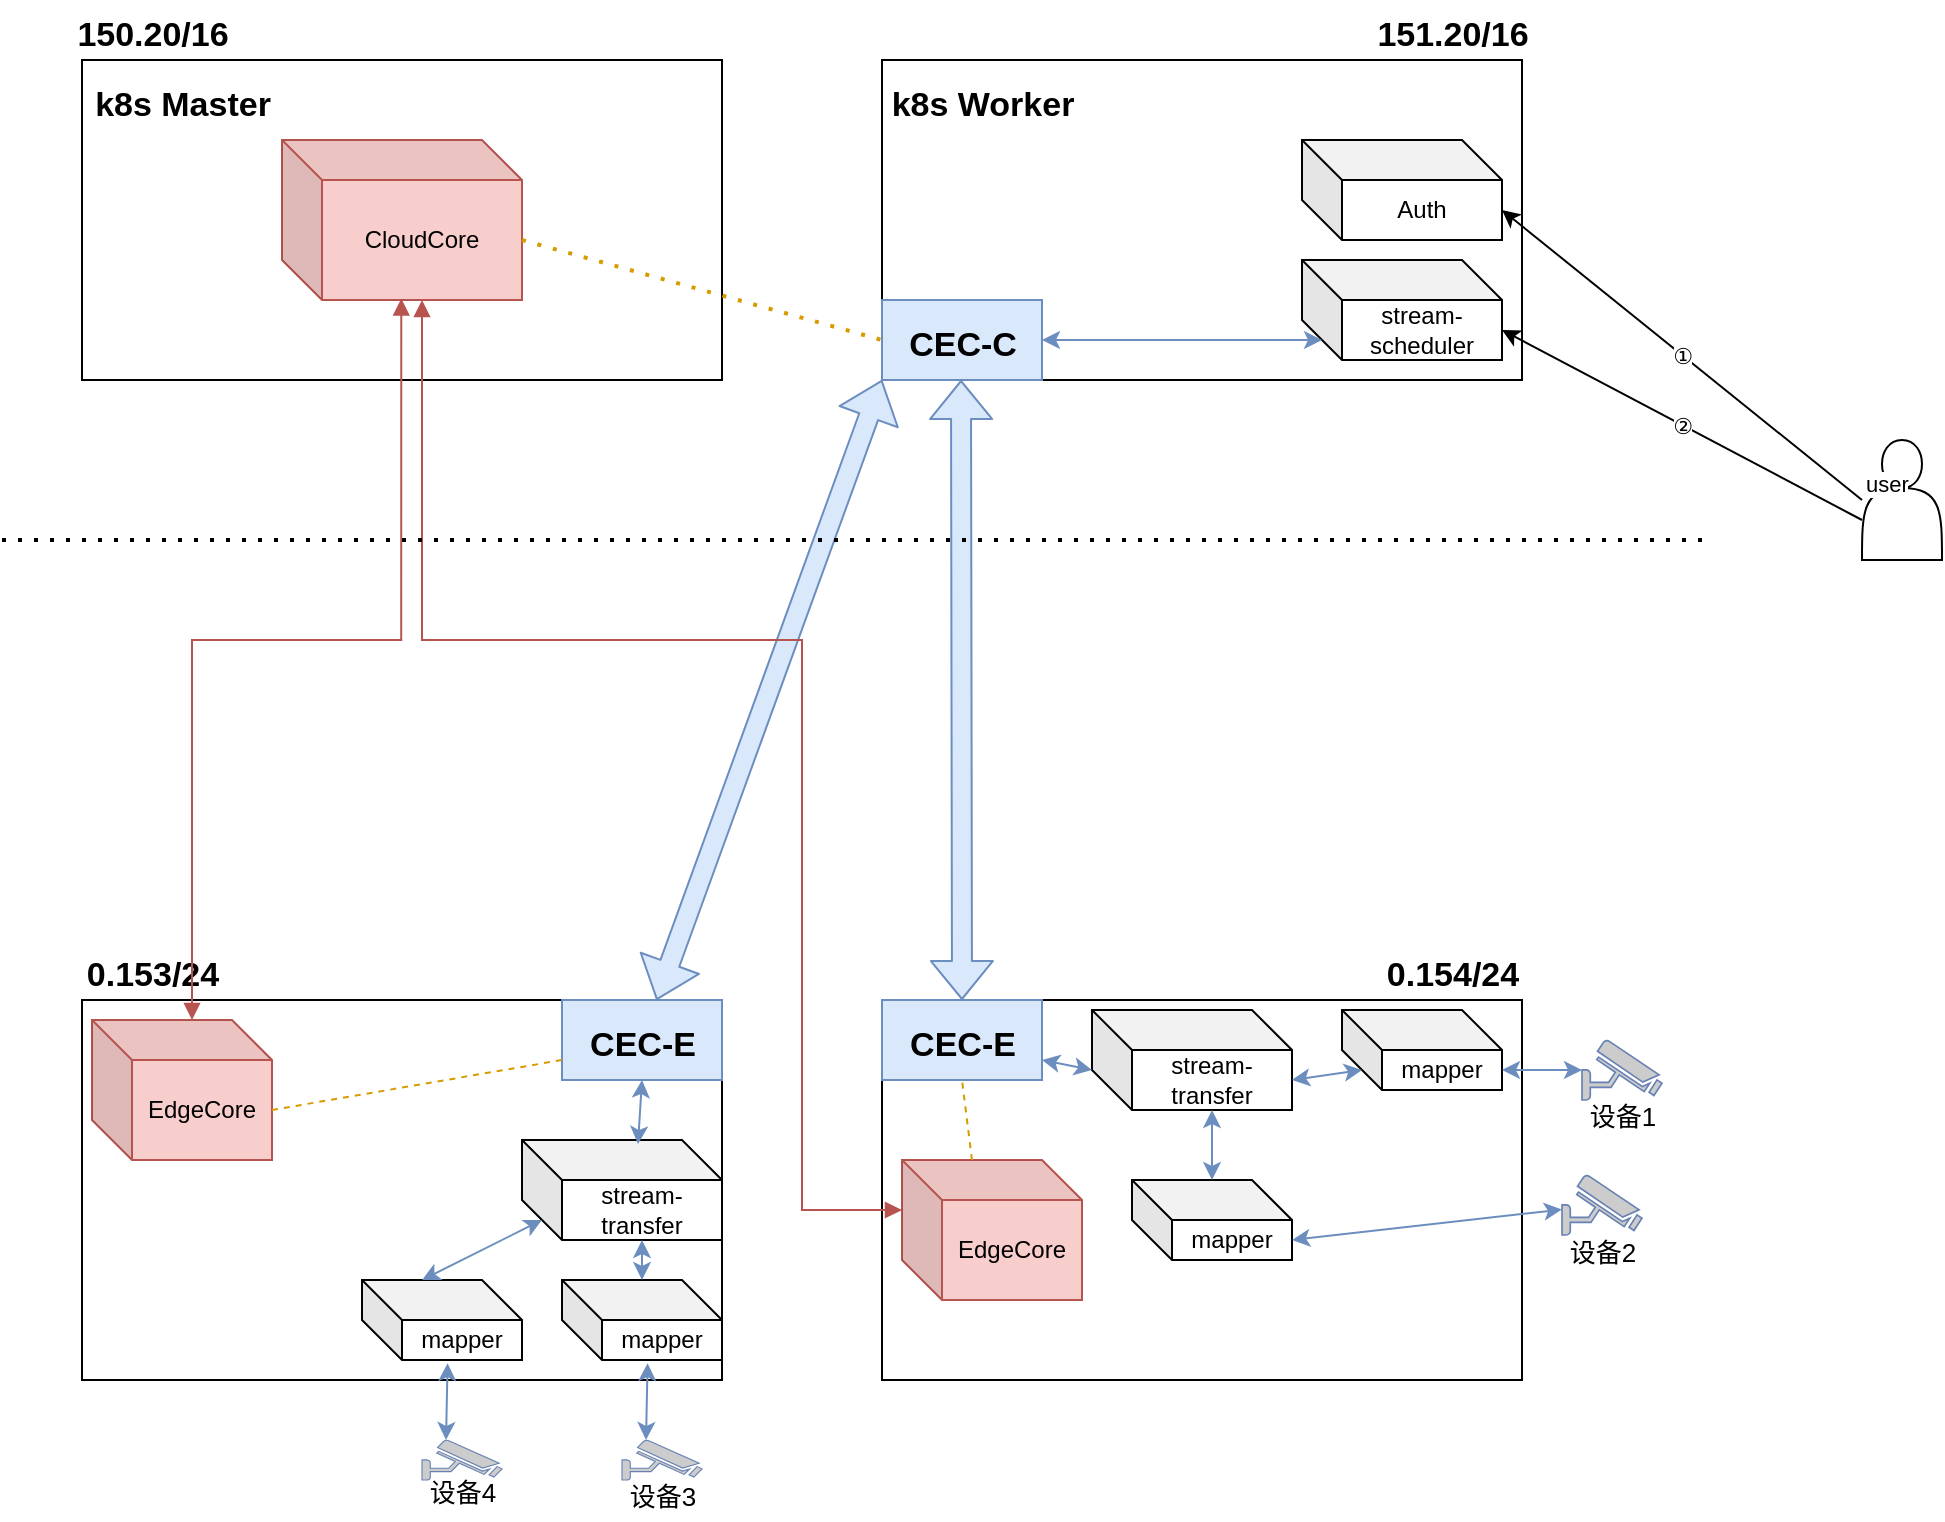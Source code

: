 <mxfile version="14.6.13" type="github">
  <diagram id="Ht1M8jgEwFfnCIfOTk4-" name="Page-1">
    <mxGraphModel dx="1422" dy="1660" grid="1" gridSize="10" guides="1" tooltips="1" connect="1" arrows="1" fold="1" page="1" pageScale="1" pageWidth="1169" pageHeight="827" math="0" shadow="0">
      <root>
        <mxCell id="0" />
        <mxCell id="1" parent="0" />
        <mxCell id="cbANNpYKcoIMHwZbuF66-14" value="" style="rounded=0;whiteSpace=wrap;html=1;" vertex="1" parent="1">
          <mxGeometry x="480" y="-290" width="320" height="190" as="geometry" />
        </mxCell>
        <mxCell id="cbANNpYKcoIMHwZbuF66-17" value="" style="rounded=0;whiteSpace=wrap;html=1;" vertex="1" parent="1">
          <mxGeometry x="480" y="-290" width="80" height="40" as="geometry" />
        </mxCell>
        <mxCell id="cbANNpYKcoIMHwZbuF66-4" value="" style="rounded=0;whiteSpace=wrap;html=1;" vertex="1" parent="1">
          <mxGeometry x="480" y="-760" width="320" height="160" as="geometry" />
        </mxCell>
        <mxCell id="cbANNpYKcoIMHwZbuF66-3" value="" style="rounded=0;whiteSpace=wrap;html=1;" vertex="1" parent="1">
          <mxGeometry x="80" y="-760" width="320" height="160" as="geometry" />
        </mxCell>
        <mxCell id="cbANNpYKcoIMHwZbuF66-1" value="CloudCore" style="shape=cube;whiteSpace=wrap;html=1;boundedLbl=1;backgroundOutline=1;darkOpacity=0.05;darkOpacity2=0.1;fillColor=#f8cecc;strokeColor=#b85450;" vertex="1" parent="1">
          <mxGeometry x="180" y="-720" width="120" height="80" as="geometry" />
        </mxCell>
        <mxCell id="cbANNpYKcoIMHwZbuF66-2" value="stream-scheduler" style="shape=cube;whiteSpace=wrap;html=1;boundedLbl=1;backgroundOutline=1;darkOpacity=0.05;darkOpacity2=0.1;" vertex="1" parent="1">
          <mxGeometry x="690" y="-660" width="100" height="50" as="geometry" />
        </mxCell>
        <mxCell id="cbANNpYKcoIMHwZbuF66-7" value="&lt;font style=&quot;font-size: 17px&quot;&gt;k8s Master&lt;/font&gt;" style="text;strokeColor=none;fillColor=none;html=1;fontSize=24;fontStyle=1;verticalAlign=middle;align=center;" vertex="1" parent="1">
          <mxGeometry x="80" y="-760" width="100" height="40" as="geometry" />
        </mxCell>
        <mxCell id="cbANNpYKcoIMHwZbuF66-8" value="&lt;font style=&quot;font-size: 17px&quot;&gt;k8s Worker&lt;/font&gt;" style="text;strokeColor=none;fillColor=none;html=1;fontSize=24;fontStyle=1;verticalAlign=middle;align=center;" vertex="1" parent="1">
          <mxGeometry x="480" y="-760" width="100" height="40" as="geometry" />
        </mxCell>
        <mxCell id="cbANNpYKcoIMHwZbuF66-11" value="" style="rounded=0;whiteSpace=wrap;html=1;strokeWidth=1;" vertex="1" parent="1">
          <mxGeometry x="80" y="-290" width="320" height="190" as="geometry" />
        </mxCell>
        <mxCell id="cbANNpYKcoIMHwZbuF66-12" value="EdgeCore" style="shape=cube;whiteSpace=wrap;html=1;boundedLbl=1;backgroundOutline=1;darkOpacity=0.05;darkOpacity2=0.1;fillColor=#f8cecc;strokeColor=#b85450;strokeWidth=1;" vertex="1" parent="1">
          <mxGeometry x="85" y="-280" width="90" height="70" as="geometry" />
        </mxCell>
        <mxCell id="cbANNpYKcoIMHwZbuF66-15" value="mapper" style="shape=cube;whiteSpace=wrap;html=1;boundedLbl=1;backgroundOutline=1;darkOpacity=0.05;darkOpacity2=0.1;" vertex="1" parent="1">
          <mxGeometry x="710" y="-285" width="80" height="40" as="geometry" />
        </mxCell>
        <mxCell id="cbANNpYKcoIMHwZbuF66-16" value="&lt;font style=&quot;font-size: 17px&quot;&gt;CEC-E&lt;/font&gt;" style="text;strokeColor=#6c8ebf;fillColor=#dae8fc;html=1;fontSize=24;fontStyle=1;verticalAlign=middle;align=center;" vertex="1" parent="1">
          <mxGeometry x="480" y="-290" width="80" height="40" as="geometry" />
        </mxCell>
        <mxCell id="cbANNpYKcoIMHwZbuF66-18" value="" style="rounded=0;whiteSpace=wrap;html=1;" vertex="1" parent="1">
          <mxGeometry x="480" y="-640" width="80" height="40" as="geometry" />
        </mxCell>
        <mxCell id="cbANNpYKcoIMHwZbuF66-19" value="&lt;font style=&quot;font-size: 17px&quot;&gt;CEC-C&lt;/font&gt;" style="text;strokeColor=#6c8ebf;fillColor=#dae8fc;html=1;fontSize=24;fontStyle=1;verticalAlign=middle;align=center;" vertex="1" parent="1">
          <mxGeometry x="480" y="-640" width="80" height="40" as="geometry" />
        </mxCell>
        <mxCell id="cbANNpYKcoIMHwZbuF66-20" value="" style="shape=flexArrow;endArrow=classic;startArrow=classic;html=1;exitX=0.5;exitY=0;exitDx=0;exitDy=0;fillColor=#dae8fc;strokeColor=#6c8ebf;" edge="1" parent="1" source="cbANNpYKcoIMHwZbuF66-16">
          <mxGeometry width="100" height="100" relative="1" as="geometry">
            <mxPoint x="520" y="-490" as="sourcePoint" />
            <mxPoint x="519.5" y="-600" as="targetPoint" />
          </mxGeometry>
        </mxCell>
        <mxCell id="cbANNpYKcoIMHwZbuF66-21" value="" style="rounded=0;whiteSpace=wrap;html=1;strokeWidth=1;" vertex="1" parent="1">
          <mxGeometry x="320" y="-290" width="80" height="40" as="geometry" />
        </mxCell>
        <mxCell id="cbANNpYKcoIMHwZbuF66-22" value="&lt;font style=&quot;font-size: 17px&quot;&gt;CEC-E&lt;/font&gt;" style="text;strokeColor=#6c8ebf;fillColor=#dae8fc;html=1;fontSize=24;fontStyle=1;verticalAlign=middle;align=center;strokeWidth=1;" vertex="1" parent="1">
          <mxGeometry x="320" y="-290" width="80" height="40" as="geometry" />
        </mxCell>
        <mxCell id="cbANNpYKcoIMHwZbuF66-23" value="" style="shape=flexArrow;endArrow=classic;startArrow=classic;html=1;entryX=0;entryY=1;entryDx=0;entryDy=0;fillColor=#dae8fc;strokeColor=#6c8ebf;" edge="1" parent="1" source="cbANNpYKcoIMHwZbuF66-22" target="cbANNpYKcoIMHwZbuF66-19">
          <mxGeometry width="100" height="100" relative="1" as="geometry">
            <mxPoint x="130" y="-480" as="sourcePoint" />
            <mxPoint x="470" y="-610" as="targetPoint" />
            <Array as="points" />
          </mxGeometry>
        </mxCell>
        <mxCell id="cbANNpYKcoIMHwZbuF66-24" value="&lt;span style=&quot;font-size: 17px&quot;&gt;0.153/24&lt;/span&gt;" style="text;strokeColor=none;fillColor=none;html=1;fontSize=24;fontStyle=1;verticalAlign=middle;align=center;strokeWidth=1;" vertex="1" parent="1">
          <mxGeometry x="80" y="-320" width="70" height="30" as="geometry" />
        </mxCell>
        <mxCell id="cbANNpYKcoIMHwZbuF66-25" value="&lt;span style=&quot;font-size: 17px&quot;&gt;0.154/24&lt;/span&gt;" style="text;strokeColor=none;fillColor=none;html=1;fontSize=24;fontStyle=1;verticalAlign=middle;align=center;" vertex="1" parent="1">
          <mxGeometry x="730" y="-320" width="70" height="30" as="geometry" />
        </mxCell>
        <mxCell id="cbANNpYKcoIMHwZbuF66-26" value="&lt;span style=&quot;font-size: 17px&quot;&gt;150.20/16&lt;/span&gt;" style="text;strokeColor=none;fillColor=none;html=1;fontSize=24;fontStyle=1;verticalAlign=middle;align=center;" vertex="1" parent="1">
          <mxGeometry x="80" y="-790" width="70" height="30" as="geometry" />
        </mxCell>
        <mxCell id="cbANNpYKcoIMHwZbuF66-27" value="&lt;span style=&quot;font-size: 17px&quot;&gt;151.20/16&lt;/span&gt;" style="text;strokeColor=none;fillColor=none;html=1;fontSize=24;fontStyle=1;verticalAlign=middle;align=center;" vertex="1" parent="1">
          <mxGeometry x="730" y="-790" width="70" height="30" as="geometry" />
        </mxCell>
        <mxCell id="cbANNpYKcoIMHwZbuF66-29" value="EdgeCore" style="shape=cube;whiteSpace=wrap;html=1;boundedLbl=1;backgroundOutline=1;darkOpacity=0.05;darkOpacity2=0.1;fillColor=#f8cecc;strokeColor=#b85450;" vertex="1" parent="1">
          <mxGeometry x="490" y="-210" width="90" height="70" as="geometry" />
        </mxCell>
        <mxCell id="cbANNpYKcoIMHwZbuF66-30" value="" style="fontColor=#0066CC;verticalAlign=top;verticalLabelPosition=bottom;labelPosition=center;align=center;html=1;outlineConnect=0;fillColor=#CCCCCC;strokeColor=#6881B3;gradientColor=none;gradientDirection=north;strokeWidth=2;shape=mxgraph.networks.security_camera;" vertex="1" parent="1">
          <mxGeometry x="830" y="-270" width="40" height="30" as="geometry" />
        </mxCell>
        <mxCell id="cbANNpYKcoIMHwZbuF66-31" value="&lt;span style=&quot;font-weight: normal&quot;&gt;&lt;font style=&quot;font-size: 13px&quot;&gt;设备1&lt;/font&gt;&lt;/span&gt;" style="text;strokeColor=none;fillColor=none;html=1;fontSize=24;fontStyle=1;verticalAlign=middle;align=center;" vertex="1" parent="1">
          <mxGeometry x="830" y="-245" width="40" height="20" as="geometry" />
        </mxCell>
        <mxCell id="cbANNpYKcoIMHwZbuF66-40" value="" style="endArrow=classic;startArrow=classic;html=1;exitX=0;exitY=0;exitDx=80;exitDy=30;exitPerimeter=0;entryX=0;entryY=0.5;entryDx=0;entryDy=0;entryPerimeter=0;fillColor=#dae8fc;strokeColor=#6c8ebf;" edge="1" parent="1" source="cbANNpYKcoIMHwZbuF66-15" target="cbANNpYKcoIMHwZbuF66-30">
          <mxGeometry width="50" height="50" relative="1" as="geometry">
            <mxPoint x="820" y="-290" as="sourcePoint" />
            <mxPoint x="870" y="-340" as="targetPoint" />
          </mxGeometry>
        </mxCell>
        <mxCell id="cbANNpYKcoIMHwZbuF66-43" value="" style="edgeStyle=orthogonalEdgeStyle;html=1;endArrow=block;elbow=vertical;startArrow=block;startFill=1;endFill=1;strokeColor=#b85450;rounded=0;fillColor=#f8cecc;exitX=0;exitY=0;exitDx=70;exitDy=80;exitPerimeter=0;entryX=0;entryY=0;entryDx=0;entryDy=25;entryPerimeter=0;" edge="1" parent="1" source="cbANNpYKcoIMHwZbuF66-1" target="cbANNpYKcoIMHwZbuF66-29">
          <mxGeometry width="100" relative="1" as="geometry">
            <mxPoint x="290" y="-540" as="sourcePoint" />
            <mxPoint x="440" y="-300" as="targetPoint" />
            <Array as="points">
              <mxPoint x="250" y="-470" />
              <mxPoint x="440" y="-470" />
              <mxPoint x="440" y="-185" />
            </Array>
          </mxGeometry>
        </mxCell>
        <mxCell id="cbANNpYKcoIMHwZbuF66-44" value="mapper" style="shape=cube;whiteSpace=wrap;html=1;boundedLbl=1;backgroundOutline=1;darkOpacity=0.05;darkOpacity2=0.1;strokeWidth=1;" vertex="1" parent="1">
          <mxGeometry x="320" y="-150" width="80" height="40" as="geometry" />
        </mxCell>
        <mxCell id="cbANNpYKcoIMHwZbuF66-45" value="" style="fontColor=#0066CC;verticalAlign=top;verticalLabelPosition=bottom;labelPosition=center;align=center;html=1;outlineConnect=0;fillColor=#CCCCCC;strokeColor=#6881B3;gradientColor=none;gradientDirection=north;strokeWidth=1;shape=mxgraph.networks.security_camera;" vertex="1" parent="1">
          <mxGeometry x="350" y="-70" width="40" height="20" as="geometry" />
        </mxCell>
        <mxCell id="cbANNpYKcoIMHwZbuF66-46" value="&lt;span style=&quot;font-weight: normal&quot;&gt;&lt;font style=&quot;font-size: 13px&quot;&gt;设备3&lt;/font&gt;&lt;/span&gt;" style="text;strokeColor=none;fillColor=none;html=1;fontSize=24;fontStyle=1;verticalAlign=middle;align=center;strokeWidth=1;" vertex="1" parent="1">
          <mxGeometry x="350" y="-60" width="40" height="30" as="geometry" />
        </mxCell>
        <mxCell id="cbANNpYKcoIMHwZbuF66-47" value="" style="endArrow=classic;startArrow=classic;html=1;entryX=0.3;entryY=0;entryDx=0;entryDy=0;entryPerimeter=0;fillColor=#dae8fc;strokeColor=#6c8ebf;exitX=0.535;exitY=1.04;exitDx=0;exitDy=0;exitPerimeter=0;strokeWidth=1;" edge="1" parent="1" source="cbANNpYKcoIMHwZbuF66-44" target="cbANNpYKcoIMHwZbuF66-45">
          <mxGeometry width="50" height="50" relative="1" as="geometry">
            <mxPoint x="370" y="-180" as="sourcePoint" />
            <mxPoint x="490" y="-290" as="targetPoint" />
          </mxGeometry>
        </mxCell>
        <mxCell id="cbANNpYKcoIMHwZbuF66-60" value="" style="edgeStyle=orthogonalEdgeStyle;html=1;endArrow=block;elbow=vertical;startArrow=block;startFill=1;endFill=1;strokeColor=#b85450;rounded=0;entryX=0.497;entryY=0.99;entryDx=0;entryDy=0;entryPerimeter=0;fillColor=#f8cecc;" edge="1" parent="1" source="cbANNpYKcoIMHwZbuF66-12" target="cbANNpYKcoIMHwZbuF66-1">
          <mxGeometry width="100" relative="1" as="geometry">
            <mxPoint x="120" y="-500" as="sourcePoint" />
            <mxPoint x="180" y="-500" as="targetPoint" />
            <Array as="points">
              <mxPoint x="135" y="-470" />
              <mxPoint x="240" y="-470" />
            </Array>
          </mxGeometry>
        </mxCell>
        <mxCell id="cbANNpYKcoIMHwZbuF66-61" value="" style="shape=actor;whiteSpace=wrap;html=1;" vertex="1" parent="1">
          <mxGeometry x="970" y="-570" width="40" height="60" as="geometry" />
        </mxCell>
        <mxCell id="cbANNpYKcoIMHwZbuF66-62" value="" style="endArrow=none;dashed=1;html=1;dashPattern=1 3;strokeWidth=2;" edge="1" parent="1">
          <mxGeometry width="50" height="50" relative="1" as="geometry">
            <mxPoint x="40" y="-520" as="sourcePoint" />
            <mxPoint x="890" y="-520" as="targetPoint" />
          </mxGeometry>
        </mxCell>
        <mxCell id="cbANNpYKcoIMHwZbuF66-63" value="Auth" style="shape=cube;whiteSpace=wrap;html=1;boundedLbl=1;backgroundOutline=1;darkOpacity=0.05;darkOpacity2=0.1;" vertex="1" parent="1">
          <mxGeometry x="690" y="-720" width="100" height="50" as="geometry" />
        </mxCell>
        <mxCell id="cbANNpYKcoIMHwZbuF66-65" value="" style="endArrow=classic;startArrow=classic;html=1;exitX=1;exitY=0.5;exitDx=0;exitDy=0;entryX=0;entryY=0;entryDx=10;entryDy=40;entryPerimeter=0;fillColor=#dae8fc;strokeColor=#6c8ebf;" edge="1" parent="1" source="cbANNpYKcoIMHwZbuF66-19" target="cbANNpYKcoIMHwZbuF66-2">
          <mxGeometry width="50" height="50" relative="1" as="geometry">
            <mxPoint x="610" y="-610" as="sourcePoint" />
            <mxPoint x="660" y="-660" as="targetPoint" />
          </mxGeometry>
        </mxCell>
        <mxCell id="cbANNpYKcoIMHwZbuF66-66" value="stream-transfer" style="shape=cube;whiteSpace=wrap;html=1;boundedLbl=1;backgroundOutline=1;darkOpacity=0.05;darkOpacity2=0.1;strokeWidth=1;" vertex="1" parent="1">
          <mxGeometry x="300" y="-220" width="100" height="50" as="geometry" />
        </mxCell>
        <mxCell id="cbANNpYKcoIMHwZbuF66-67" value="stream-transfer" style="shape=cube;whiteSpace=wrap;html=1;boundedLbl=1;backgroundOutline=1;darkOpacity=0.05;darkOpacity2=0.1;" vertex="1" parent="1">
          <mxGeometry x="585" y="-285" width="100" height="50" as="geometry" />
        </mxCell>
        <mxCell id="cbANNpYKcoIMHwZbuF66-70" value="" style="endArrow=classic;startArrow=classic;html=1;strokeWidth=1;entryX=0.5;entryY=1;entryDx=0;entryDy=0;exitX=0.58;exitY=0.04;exitDx=0;exitDy=0;exitPerimeter=0;fillColor=#dae8fc;strokeColor=#6c8ebf;" edge="1" parent="1" source="cbANNpYKcoIMHwZbuF66-66" target="cbANNpYKcoIMHwZbuF66-22">
          <mxGeometry width="50" height="50" relative="1" as="geometry">
            <mxPoint x="240" y="-190" as="sourcePoint" />
            <mxPoint x="290" y="-240" as="targetPoint" />
          </mxGeometry>
        </mxCell>
        <mxCell id="cbANNpYKcoIMHwZbuF66-71" value="" style="endArrow=classic;startArrow=classic;html=1;strokeWidth=1;entryX=0;entryY=0;entryDx=60;entryDy=50;fillColor=#dae8fc;strokeColor=#6c8ebf;entryPerimeter=0;" edge="1" parent="1" source="cbANNpYKcoIMHwZbuF66-44" target="cbANNpYKcoIMHwZbuF66-66">
          <mxGeometry width="50" height="50" relative="1" as="geometry">
            <mxPoint x="368" y="-208" as="sourcePoint" />
            <mxPoint x="370" y="-240" as="targetPoint" />
          </mxGeometry>
        </mxCell>
        <mxCell id="cbANNpYKcoIMHwZbuF66-72" value="" style="endArrow=classic;startArrow=classic;html=1;strokeWidth=1;entryX=0;entryY=0;entryDx=10;entryDy=30;entryPerimeter=0;exitX=0;exitY=0;exitDx=100;exitDy=35;exitPerimeter=0;fillColor=#dae8fc;strokeColor=#6c8ebf;" edge="1" parent="1" source="cbANNpYKcoIMHwZbuF66-67" target="cbANNpYKcoIMHwZbuF66-15">
          <mxGeometry width="50" height="50" relative="1" as="geometry">
            <mxPoint x="660" y="-170" as="sourcePoint" />
            <mxPoint x="710" y="-220" as="targetPoint" />
          </mxGeometry>
        </mxCell>
        <mxCell id="cbANNpYKcoIMHwZbuF66-73" value="" style="endArrow=classic;startArrow=classic;html=1;strokeWidth=1;exitX=1;exitY=0.75;exitDx=0;exitDy=0;fillColor=#dae8fc;strokeColor=#6c8ebf;entryX=0;entryY=0;entryDx=0;entryDy=30;entryPerimeter=0;" edge="1" parent="1" source="cbANNpYKcoIMHwZbuF66-16" target="cbANNpYKcoIMHwZbuF66-67">
          <mxGeometry width="50" height="50" relative="1" as="geometry">
            <mxPoint x="695" y="-240" as="sourcePoint" />
            <mxPoint x="580" y="-260" as="targetPoint" />
          </mxGeometry>
        </mxCell>
        <mxCell id="cbANNpYKcoIMHwZbuF66-74" value="mapper" style="shape=cube;whiteSpace=wrap;html=1;boundedLbl=1;backgroundOutline=1;darkOpacity=0.05;darkOpacity2=0.1;" vertex="1" parent="1">
          <mxGeometry x="605" y="-200" width="80" height="40" as="geometry" />
        </mxCell>
        <mxCell id="cbANNpYKcoIMHwZbuF66-75" value="" style="fontColor=#0066CC;verticalAlign=top;verticalLabelPosition=bottom;labelPosition=center;align=center;html=1;outlineConnect=0;fillColor=#CCCCCC;strokeColor=#6881B3;gradientColor=none;gradientDirection=north;strokeWidth=2;shape=mxgraph.networks.security_camera;" vertex="1" parent="1">
          <mxGeometry x="820" y="-202.5" width="40" height="30" as="geometry" />
        </mxCell>
        <mxCell id="cbANNpYKcoIMHwZbuF66-76" value="&lt;span style=&quot;font-weight: normal&quot;&gt;&lt;font style=&quot;font-size: 13px&quot;&gt;设备2&lt;/font&gt;&lt;/span&gt;" style="text;strokeColor=none;fillColor=none;html=1;fontSize=24;fontStyle=1;verticalAlign=middle;align=center;" vertex="1" parent="1">
          <mxGeometry x="820" y="-177.5" width="40" height="20" as="geometry" />
        </mxCell>
        <mxCell id="cbANNpYKcoIMHwZbuF66-77" value="" style="endArrow=classic;startArrow=classic;html=1;strokeWidth=1;fillColor=#dae8fc;strokeColor=#6c8ebf;entryX=0;entryY=0;entryDx=60;entryDy=50;entryPerimeter=0;" edge="1" parent="1" source="cbANNpYKcoIMHwZbuF66-74" target="cbANNpYKcoIMHwZbuF66-67">
          <mxGeometry width="50" height="50" relative="1" as="geometry">
            <mxPoint x="620" y="-170" as="sourcePoint" />
            <mxPoint x="650" y="-240" as="targetPoint" />
          </mxGeometry>
        </mxCell>
        <mxCell id="cbANNpYKcoIMHwZbuF66-78" value="" style="endArrow=classic;startArrow=classic;html=1;strokeWidth=1;fillColor=#dae8fc;strokeColor=#6c8ebf;entryX=0;entryY=0;entryDx=80;entryDy=30;entryPerimeter=0;" edge="1" parent="1" source="cbANNpYKcoIMHwZbuF66-75" target="cbANNpYKcoIMHwZbuF66-74">
          <mxGeometry width="50" height="50" relative="1" as="geometry">
            <mxPoint x="655.909" y="-140" as="sourcePoint" />
            <mxPoint x="646" y="-110" as="targetPoint" />
          </mxGeometry>
        </mxCell>
        <mxCell id="cbANNpYKcoIMHwZbuF66-79" value="mapper" style="shape=cube;whiteSpace=wrap;html=1;boundedLbl=1;backgroundOutline=1;darkOpacity=0.05;darkOpacity2=0.1;strokeWidth=1;" vertex="1" parent="1">
          <mxGeometry x="220" y="-150" width="80" height="40" as="geometry" />
        </mxCell>
        <mxCell id="cbANNpYKcoIMHwZbuF66-80" value="" style="fontColor=#0066CC;verticalAlign=top;verticalLabelPosition=bottom;labelPosition=center;align=center;html=1;outlineConnect=0;fillColor=#CCCCCC;strokeColor=#6881B3;gradientColor=none;gradientDirection=north;strokeWidth=1;shape=mxgraph.networks.security_camera;" vertex="1" parent="1">
          <mxGeometry x="250" y="-70" width="40" height="20" as="geometry" />
        </mxCell>
        <mxCell id="cbANNpYKcoIMHwZbuF66-81" value="" style="endArrow=classic;startArrow=classic;html=1;entryX=0.3;entryY=0;entryDx=0;entryDy=0;entryPerimeter=0;fillColor=#dae8fc;strokeColor=#6c8ebf;exitX=0.535;exitY=1.04;exitDx=0;exitDy=0;exitPerimeter=0;strokeWidth=1;" edge="1" parent="1" source="cbANNpYKcoIMHwZbuF66-79" target="cbANNpYKcoIMHwZbuF66-80">
          <mxGeometry width="50" height="50" relative="1" as="geometry">
            <mxPoint x="270" y="-180" as="sourcePoint" />
            <mxPoint x="390" y="-290" as="targetPoint" />
          </mxGeometry>
        </mxCell>
        <mxCell id="cbANNpYKcoIMHwZbuF66-82" value="" style="endArrow=classic;startArrow=classic;html=1;strokeWidth=1;entryX=0;entryY=0;entryDx=10;entryDy=40;entryPerimeter=0;exitX=0;exitY=0;exitDx=30;exitDy=0;exitPerimeter=0;fillColor=#dae8fc;strokeColor=#6c8ebf;" edge="1" parent="1" source="cbANNpYKcoIMHwZbuF66-79" target="cbANNpYKcoIMHwZbuF66-66">
          <mxGeometry width="50" height="50" relative="1" as="geometry">
            <mxPoint x="230" y="-150" as="sourcePoint" />
            <mxPoint x="280" y="-200" as="targetPoint" />
          </mxGeometry>
        </mxCell>
        <mxCell id="cbANNpYKcoIMHwZbuF66-83" value="&lt;span style=&quot;font-weight: normal&quot;&gt;&lt;font style=&quot;font-size: 13px&quot;&gt;设备4&lt;br&gt;&lt;/font&gt;&lt;/span&gt;" style="text;strokeColor=none;fillColor=none;html=1;fontSize=24;fontStyle=1;verticalAlign=middle;align=center;strokeWidth=1;" vertex="1" parent="1">
          <mxGeometry x="250" y="-62.5" width="40" height="30" as="geometry" />
        </mxCell>
        <mxCell id="cbANNpYKcoIMHwZbuF66-85" value="" style="endArrow=none;dashed=1;html=1;strokeWidth=1;entryX=0;entryY=0.75;entryDx=0;entryDy=0;fillColor=#ffe6cc;strokeColor=#d79b00;exitX=0;exitY=0;exitDx=90;exitDy=45;exitPerimeter=0;" edge="1" parent="1" source="cbANNpYKcoIMHwZbuF66-12" target="cbANNpYKcoIMHwZbuF66-22">
          <mxGeometry width="50" height="50" relative="1" as="geometry">
            <mxPoint x="180" y="-190" as="sourcePoint" />
            <mxPoint x="250" y="-240" as="targetPoint" />
          </mxGeometry>
        </mxCell>
        <mxCell id="cbANNpYKcoIMHwZbuF66-87" value="" style="endArrow=none;dashed=1;html=1;strokeWidth=1;entryX=0.5;entryY=1;entryDx=0;entryDy=0;fillColor=#ffe6cc;strokeColor=#d79b00;exitX=0;exitY=0;exitDx=35;exitDy=0;exitPerimeter=0;" edge="1" parent="1" source="cbANNpYKcoIMHwZbuF66-29" target="cbANNpYKcoIMHwZbuF66-16">
          <mxGeometry width="50" height="50" relative="1" as="geometry">
            <mxPoint x="410" y="-160" as="sourcePoint" />
            <mxPoint x="550" y="-230" as="targetPoint" />
          </mxGeometry>
        </mxCell>
        <mxCell id="cbANNpYKcoIMHwZbuF66-88" value="" style="endArrow=classic;html=1;strokeWidth=1;entryX=0;entryY=0;entryDx=100;entryDy=35;entryPerimeter=0;" edge="1" parent="1" target="cbANNpYKcoIMHwZbuF66-63">
          <mxGeometry relative="1" as="geometry">
            <mxPoint x="970" y="-540" as="sourcePoint" />
            <mxPoint x="1080" y="-620" as="targetPoint" />
          </mxGeometry>
        </mxCell>
        <mxCell id="cbANNpYKcoIMHwZbuF66-89" value="①" style="edgeLabel;resizable=0;html=1;align=center;verticalAlign=middle;" connectable="0" vertex="1" parent="cbANNpYKcoIMHwZbuF66-88">
          <mxGeometry relative="1" as="geometry" />
        </mxCell>
        <mxCell id="cbANNpYKcoIMHwZbuF66-90" value="user" style="edgeLabel;resizable=0;html=1;align=left;verticalAlign=bottom;" connectable="0" vertex="1" parent="cbANNpYKcoIMHwZbuF66-88">
          <mxGeometry x="-1" relative="1" as="geometry" />
        </mxCell>
        <mxCell id="cbANNpYKcoIMHwZbuF66-91" value="" style="endArrow=classic;html=1;strokeWidth=1;entryX=0;entryY=0;entryDx=100;entryDy=35;entryPerimeter=0;" edge="1" parent="1" target="cbANNpYKcoIMHwZbuF66-2">
          <mxGeometry relative="1" as="geometry">
            <mxPoint x="970" y="-530" as="sourcePoint" />
            <mxPoint x="780" y="-380" as="targetPoint" />
          </mxGeometry>
        </mxCell>
        <mxCell id="cbANNpYKcoIMHwZbuF66-92" value="②" style="edgeLabel;resizable=0;html=1;align=center;verticalAlign=middle;" connectable="0" vertex="1" parent="cbANNpYKcoIMHwZbuF66-91">
          <mxGeometry relative="1" as="geometry" />
        </mxCell>
        <mxCell id="cbANNpYKcoIMHwZbuF66-93" value="" style="endArrow=none;dashed=1;html=1;dashPattern=1 3;strokeWidth=2;exitX=0;exitY=0;exitDx=120;exitDy=50;exitPerimeter=0;entryX=0;entryY=0.5;entryDx=0;entryDy=0;fillColor=#ffe6cc;strokeColor=#d79b00;" edge="1" parent="1" source="cbANNpYKcoIMHwZbuF66-1" target="cbANNpYKcoIMHwZbuF66-19">
          <mxGeometry width="50" height="50" relative="1" as="geometry">
            <mxPoint x="350" y="-630" as="sourcePoint" />
            <mxPoint x="400" y="-680" as="targetPoint" />
          </mxGeometry>
        </mxCell>
      </root>
    </mxGraphModel>
  </diagram>
</mxfile>
